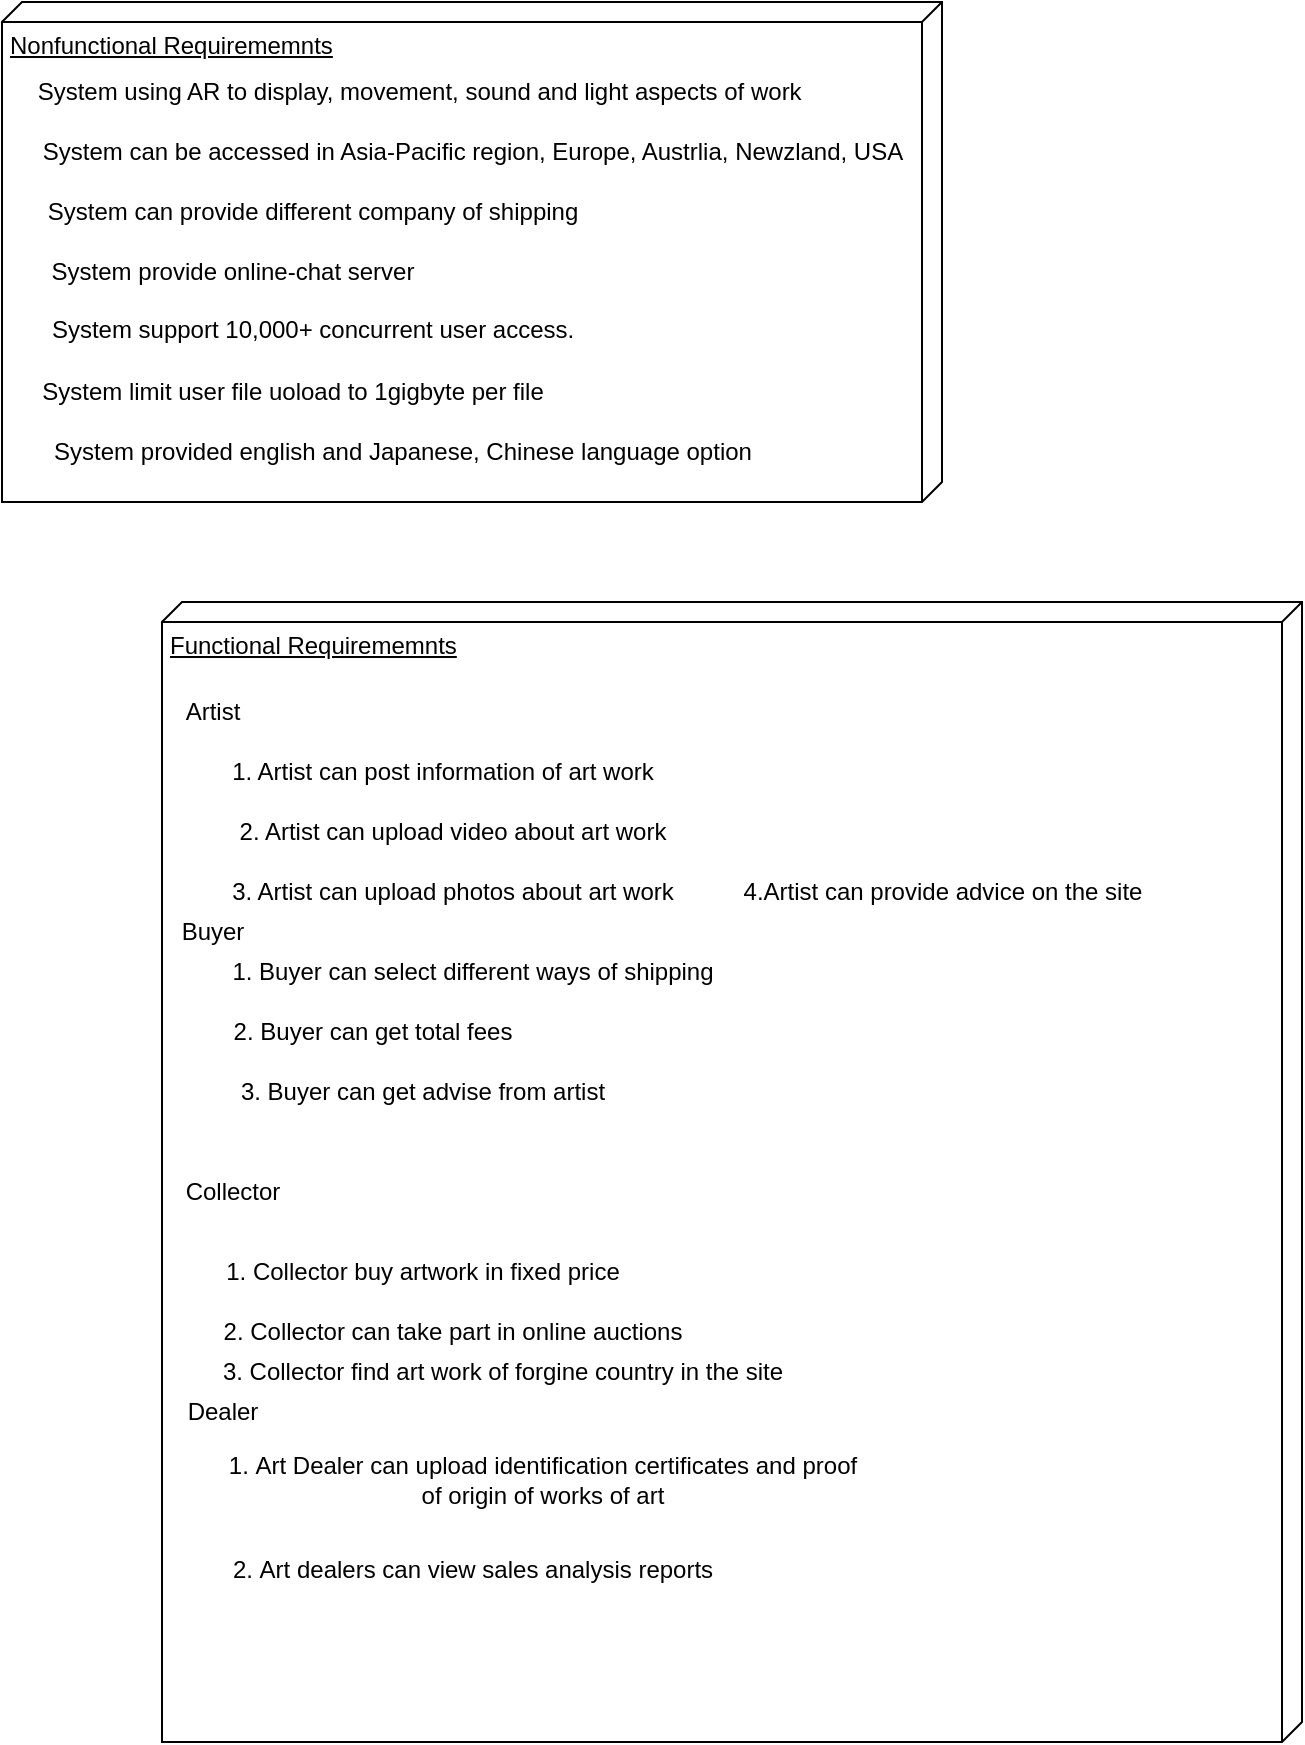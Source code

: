 <mxfile version="25.0.2">
  <diagram name="Page-1" id="KbuiBEDcko8wEoWKqev5">
    <mxGraphModel dx="712" dy="827" grid="1" gridSize="10" guides="1" tooltips="1" connect="1" arrows="1" fold="1" page="1" pageScale="1" pageWidth="2336" pageHeight="1654" math="0" shadow="0">
      <root>
        <mxCell id="0" />
        <mxCell id="1" parent="0" />
        <mxCell id="SEiPKzEJEUvOdYNPSAye-1" value="Nonfunctional Requirememnts" style="verticalAlign=top;align=left;spacingTop=8;spacingLeft=2;spacingRight=12;shape=cube;size=10;direction=south;fontStyle=4;html=1;whiteSpace=wrap;" parent="1" vertex="1">
          <mxGeometry x="160" y="70" width="470" height="250" as="geometry" />
        </mxCell>
        <mxCell id="SEiPKzEJEUvOdYNPSAye-2" value="Functional Requirememnts" style="verticalAlign=top;align=left;spacingTop=8;spacingLeft=2;spacingRight=12;shape=cube;size=10;direction=south;fontStyle=4;html=1;whiteSpace=wrap;" parent="1" vertex="1">
          <mxGeometry x="240" y="370" width="570" height="570" as="geometry" />
        </mxCell>
        <mxCell id="w3OpeOe2oCZCXjgGL1cM-1" value="Artist" style="text;html=1;align=center;verticalAlign=middle;resizable=0;points=[];autosize=1;strokeColor=none;fillColor=none;" vertex="1" parent="1">
          <mxGeometry x="240" y="410" width="50" height="30" as="geometry" />
        </mxCell>
        <mxCell id="w3OpeOe2oCZCXjgGL1cM-2" value="1. Artist can post information of art work" style="text;html=1;align=center;verticalAlign=middle;resizable=0;points=[];autosize=1;strokeColor=none;fillColor=none;" vertex="1" parent="1">
          <mxGeometry x="265" y="440" width="230" height="30" as="geometry" />
        </mxCell>
        <mxCell id="w3OpeOe2oCZCXjgGL1cM-4" value="System using AR to display, movement, sound and light aspects of work&amp;nbsp;" style="text;html=1;align=center;verticalAlign=middle;resizable=0;points=[];autosize=1;strokeColor=none;fillColor=none;" vertex="1" parent="1">
          <mxGeometry x="165" y="100" width="410" height="30" as="geometry" />
        </mxCell>
        <mxCell id="w3OpeOe2oCZCXjgGL1cM-5" value="System can be accessed in Asia-Pacific region, Europe, Austrlia, Newzland, USA" style="text;html=1;align=center;verticalAlign=middle;resizable=0;points=[];autosize=1;strokeColor=none;fillColor=none;" vertex="1" parent="1">
          <mxGeometry x="170" y="130" width="450" height="30" as="geometry" />
        </mxCell>
        <mxCell id="w3OpeOe2oCZCXjgGL1cM-6" value="Buyer" style="text;html=1;align=center;verticalAlign=middle;resizable=0;points=[];autosize=1;strokeColor=none;fillColor=none;" vertex="1" parent="1">
          <mxGeometry x="240" y="520" width="50" height="30" as="geometry" />
        </mxCell>
        <mxCell id="w3OpeOe2oCZCXjgGL1cM-7" value="1. Buyer can select different ways of shipping" style="text;html=1;align=center;verticalAlign=middle;resizable=0;points=[];autosize=1;strokeColor=none;fillColor=none;" vertex="1" parent="1">
          <mxGeometry x="265" y="540" width="260" height="30" as="geometry" />
        </mxCell>
        <mxCell id="w3OpeOe2oCZCXjgGL1cM-8" value="2. Buyer can get total fees" style="text;html=1;align=center;verticalAlign=middle;resizable=0;points=[];autosize=1;strokeColor=none;fillColor=none;" vertex="1" parent="1">
          <mxGeometry x="265" y="570" width="160" height="30" as="geometry" />
        </mxCell>
        <mxCell id="w3OpeOe2oCZCXjgGL1cM-9" value="System can provide different company of shipping" style="text;html=1;align=center;verticalAlign=middle;resizable=0;points=[];autosize=1;strokeColor=none;fillColor=none;" vertex="1" parent="1">
          <mxGeometry x="170" y="160" width="290" height="30" as="geometry" />
        </mxCell>
        <mxCell id="w3OpeOe2oCZCXjgGL1cM-11" value="3. Buyer can get advise from artist" style="text;html=1;align=center;verticalAlign=middle;resizable=0;points=[];autosize=1;strokeColor=none;fillColor=none;" vertex="1" parent="1">
          <mxGeometry x="265" y="600" width="210" height="30" as="geometry" />
        </mxCell>
        <mxCell id="w3OpeOe2oCZCXjgGL1cM-12" value="System provide online-chat server" style="text;html=1;align=center;verticalAlign=middle;resizable=0;points=[];autosize=1;strokeColor=none;fillColor=none;" vertex="1" parent="1">
          <mxGeometry x="175" y="190" width="200" height="30" as="geometry" />
        </mxCell>
        <mxCell id="w3OpeOe2oCZCXjgGL1cM-13" value="Collector" style="text;html=1;align=center;verticalAlign=middle;resizable=0;points=[];autosize=1;strokeColor=none;fillColor=none;" vertex="1" parent="1">
          <mxGeometry x="240" y="650" width="70" height="30" as="geometry" />
        </mxCell>
        <mxCell id="w3OpeOe2oCZCXjgGL1cM-14" value="1. Collector buy artwork in fixed price" style="text;html=1;align=center;verticalAlign=middle;resizable=0;points=[];autosize=1;strokeColor=none;fillColor=none;" vertex="1" parent="1">
          <mxGeometry x="260" y="690" width="220" height="30" as="geometry" />
        </mxCell>
        <mxCell id="w3OpeOe2oCZCXjgGL1cM-16" value="2. Collector can take part in online auctions" style="text;html=1;align=center;verticalAlign=middle;resizable=0;points=[];autosize=1;strokeColor=none;fillColor=none;" vertex="1" parent="1">
          <mxGeometry x="260" y="720" width="250" height="30" as="geometry" />
        </mxCell>
        <mxCell id="w3OpeOe2oCZCXjgGL1cM-18" value="Dealer" style="text;html=1;align=center;verticalAlign=middle;resizable=0;points=[];autosize=1;strokeColor=none;fillColor=none;" vertex="1" parent="1">
          <mxGeometry x="240" y="760" width="60" height="30" as="geometry" />
        </mxCell>
        <mxCell id="w3OpeOe2oCZCXjgGL1cM-19" value="1.&amp;nbsp;&lt;span style=&quot;background-color: initial;&quot;&gt;Art Dealer can upload identification certificates and proof&lt;br/&gt;of origin of works of art&lt;/span&gt;&lt;p class=&quot;MsoNormal&quot;&gt;&lt;/p&gt;" style="text;html=1;align=center;verticalAlign=middle;resizable=0;points=[];autosize=1;strokeColor=none;fillColor=none;" vertex="1" parent="1">
          <mxGeometry x="260" y="790" width="340" height="50" as="geometry" />
        </mxCell>
        <mxCell id="w3OpeOe2oCZCXjgGL1cM-20" value="2.&amp;nbsp;&lt;span style=&quot;background-color: initial;&quot;&gt;Art dealers can view sales analysis reports&lt;/span&gt;&lt;p class=&quot;MsoNormal&quot;&gt;&lt;/p&gt;&lt;p class=&quot;MsoNormal&quot;&gt;&lt;/p&gt;" style="text;html=1;align=center;verticalAlign=middle;resizable=0;points=[];autosize=1;strokeColor=none;fillColor=none;" vertex="1" parent="1">
          <mxGeometry x="265" y="840" width="260" height="40" as="geometry" />
        </mxCell>
        <mxCell id="w3OpeOe2oCZCXjgGL1cM-21" value="System&amp;nbsp;&lt;span style=&quot;background-color: initial;&quot;&gt;support 10,000+ concurrent user access.&lt;/span&gt;&lt;p class=&quot;MsoNormal&quot;&gt;&lt;/p&gt;" style="text;html=1;align=center;verticalAlign=middle;resizable=0;points=[];autosize=1;strokeColor=none;fillColor=none;" vertex="1" parent="1">
          <mxGeometry x="175" y="220" width="280" height="40" as="geometry" />
        </mxCell>
        <mxCell id="w3OpeOe2oCZCXjgGL1cM-22" value="2. Artist can upload video about art work" style="text;html=1;align=center;verticalAlign=middle;resizable=0;points=[];autosize=1;strokeColor=none;fillColor=none;" vertex="1" parent="1">
          <mxGeometry x="265" y="470" width="240" height="30" as="geometry" />
        </mxCell>
        <mxCell id="w3OpeOe2oCZCXjgGL1cM-23" value="3. Artist can upload photos about art work" style="text;html=1;align=center;verticalAlign=middle;resizable=0;points=[];autosize=1;strokeColor=none;fillColor=none;" vertex="1" parent="1">
          <mxGeometry x="265" y="500" width="240" height="30" as="geometry" />
        </mxCell>
        <mxCell id="w3OpeOe2oCZCXjgGL1cM-24" value="System limit user file uoload to 1gigbyte per file" style="text;html=1;align=center;verticalAlign=middle;resizable=0;points=[];autosize=1;strokeColor=none;fillColor=none;" vertex="1" parent="1">
          <mxGeometry x="170" y="250" width="270" height="30" as="geometry" />
        </mxCell>
        <mxCell id="w3OpeOe2oCZCXjgGL1cM-25" value="4.Artist can provide advice on the site" style="text;html=1;align=center;verticalAlign=middle;resizable=0;points=[];autosize=1;strokeColor=none;fillColor=none;" vertex="1" parent="1">
          <mxGeometry x="520" y="500" width="220" height="30" as="geometry" />
        </mxCell>
        <mxCell id="w3OpeOe2oCZCXjgGL1cM-26" value="3. Collector find art work of forgine country in the site" style="text;html=1;align=center;verticalAlign=middle;resizable=0;points=[];autosize=1;strokeColor=none;fillColor=none;" vertex="1" parent="1">
          <mxGeometry x="260" y="740" width="300" height="30" as="geometry" />
        </mxCell>
        <mxCell id="w3OpeOe2oCZCXjgGL1cM-27" value="System provided english and Japanese, Chinese language option" style="text;html=1;align=center;verticalAlign=middle;resizable=0;points=[];autosize=1;strokeColor=none;fillColor=none;" vertex="1" parent="1">
          <mxGeometry x="175" y="280" width="370" height="30" as="geometry" />
        </mxCell>
      </root>
    </mxGraphModel>
  </diagram>
</mxfile>
